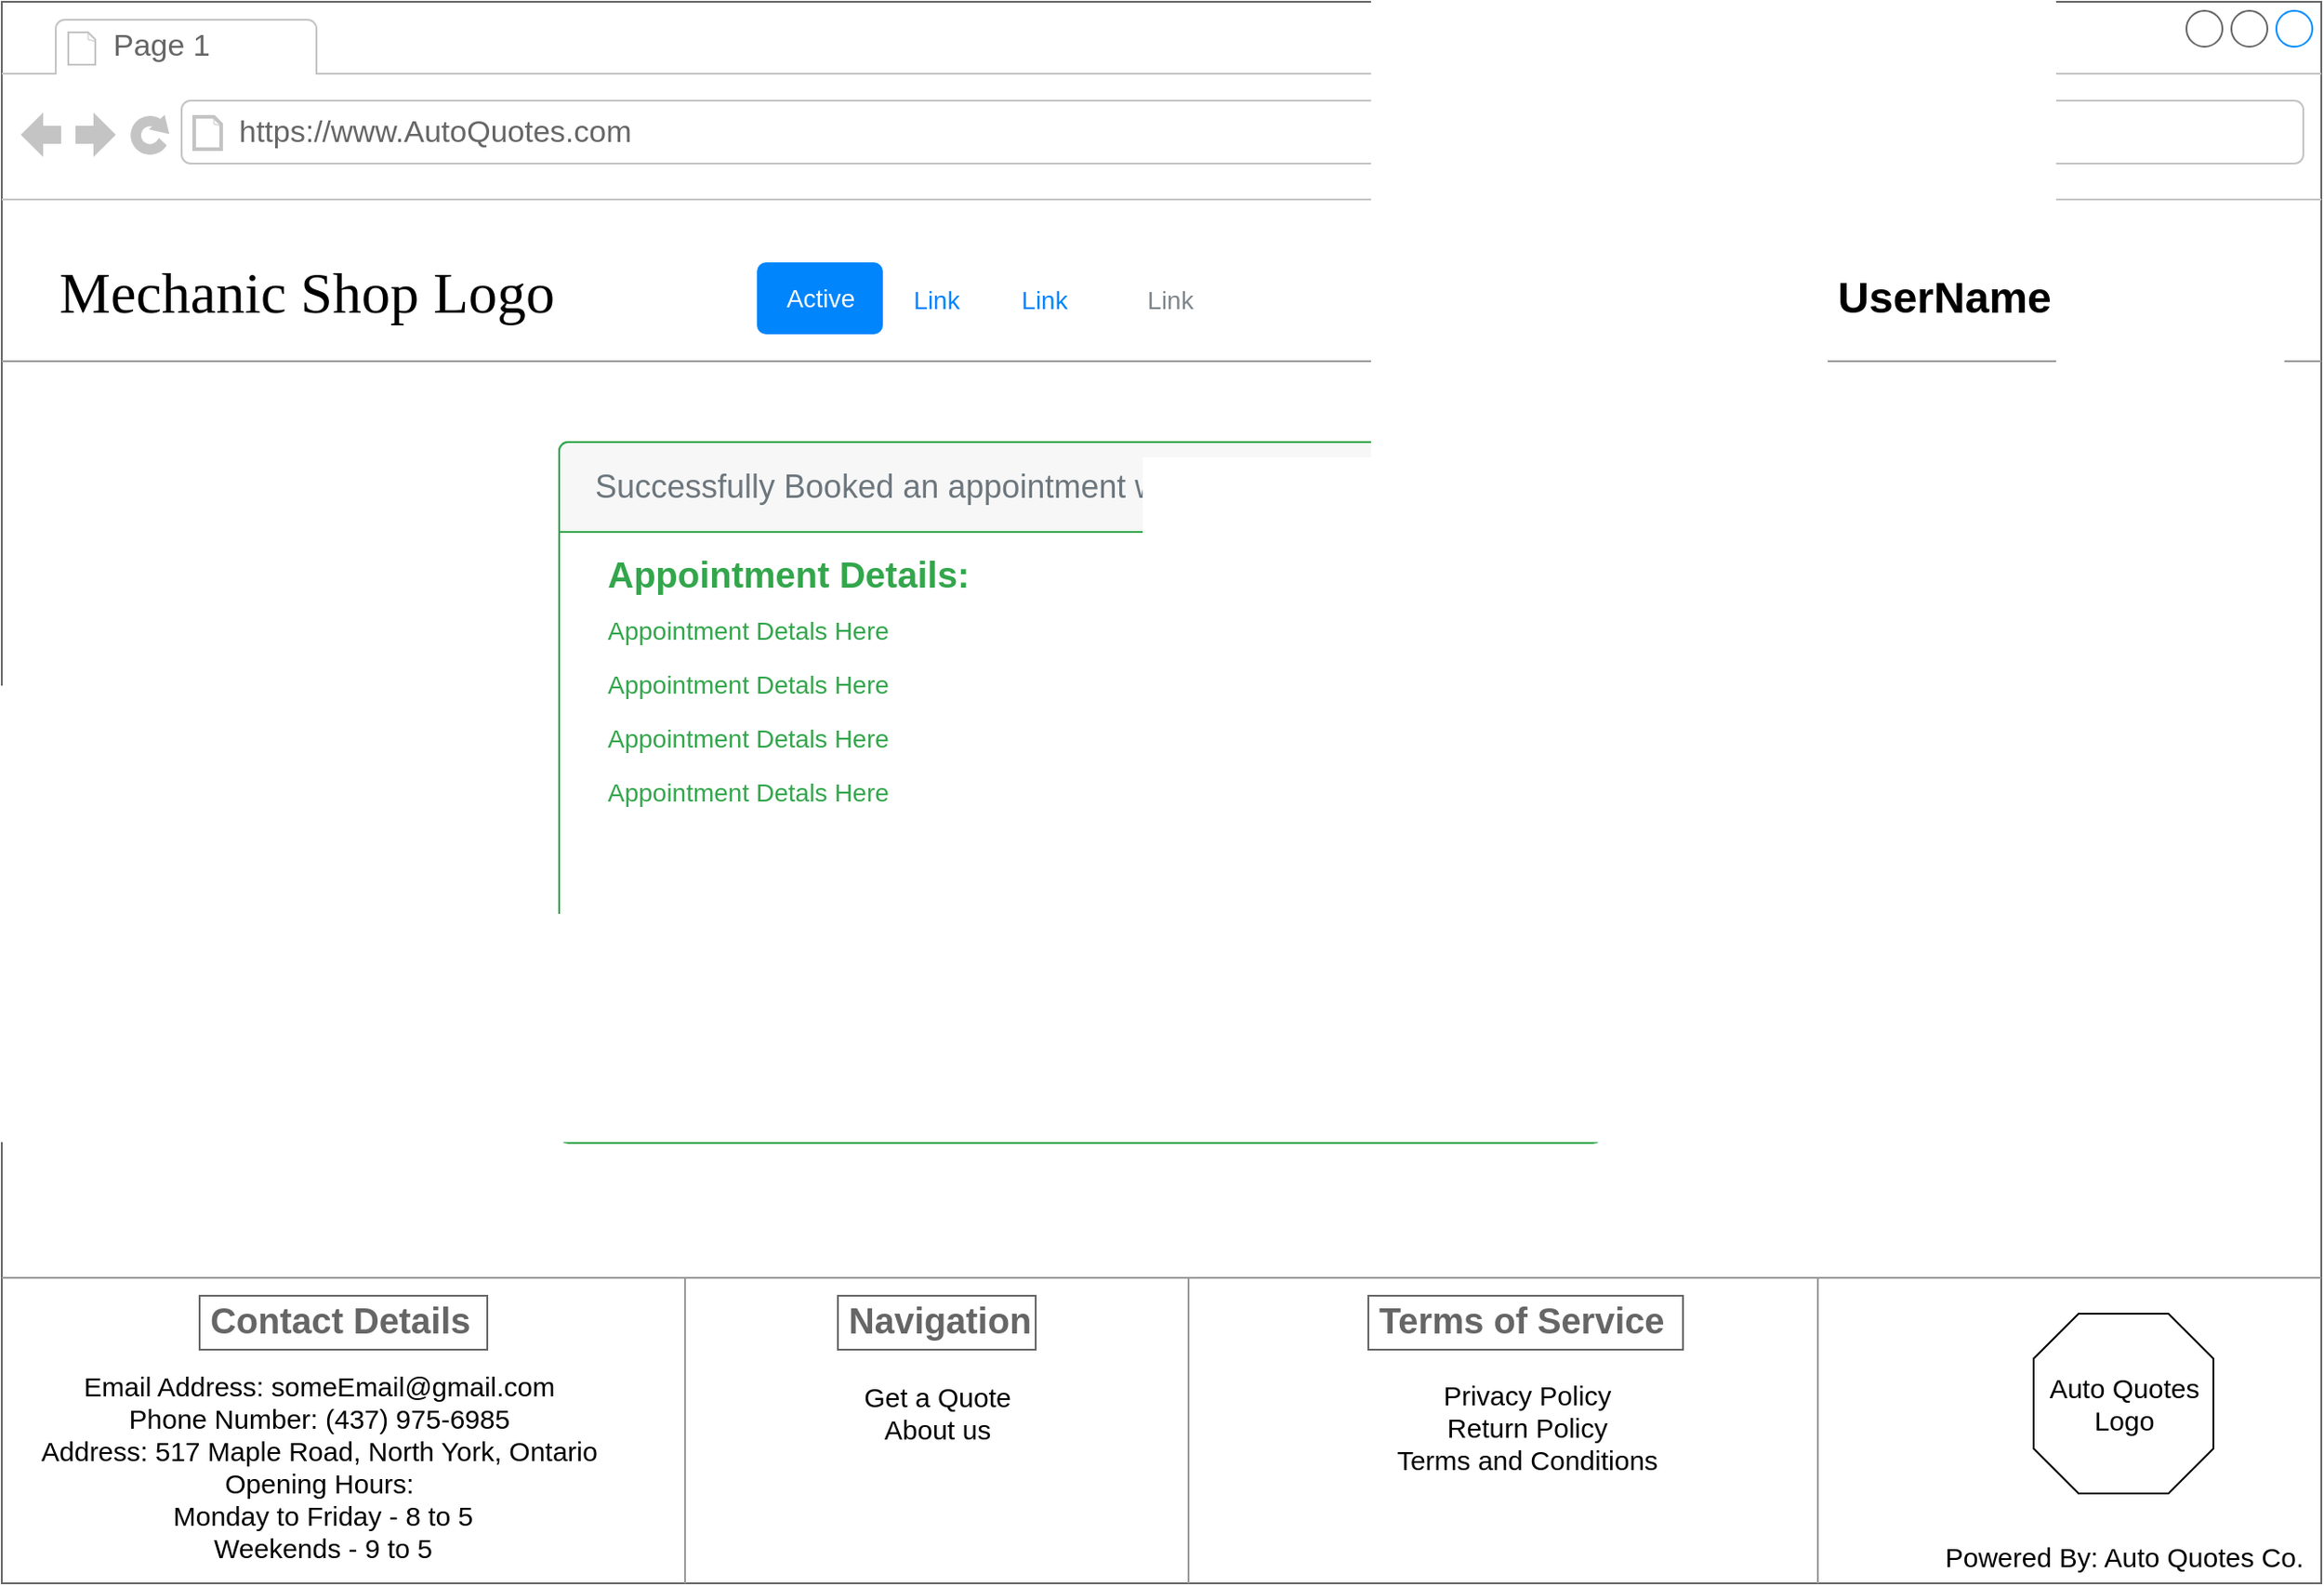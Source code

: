 <mxfile version="20.2.3" type="device"><diagram id="c26S4S3R6Te9rQ9a1CdW" name="Page-1"><mxGraphModel dx="1483" dy="901" grid="1" gridSize="10" guides="1" tooltips="1" connect="1" arrows="1" fold="1" page="1" pageScale="1" pageWidth="850" pageHeight="1100" math="0" shadow="0"><root><mxCell id="0"/><mxCell id="1" parent="0"/><mxCell id="iLP-CSjVd5wv2ioGOQhQ-4" value="" style="strokeWidth=1;shadow=0;dashed=0;align=left;html=1;shape=mxgraph.mockup.containers.browserWindow;rSize=0;strokeColor=#666666;mainText=,;recursiveResize=0;rounded=0;labelBackgroundColor=none;fontFamily=Verdana;fontSize=12" vertex="1" parent="1"><mxGeometry x="30" y="20" width="1290" height="880" as="geometry"/></mxCell><mxCell id="iLP-CSjVd5wv2ioGOQhQ-5" value="Page 1" style="strokeWidth=1;shadow=0;dashed=0;align=center;html=1;shape=mxgraph.mockup.containers.anchor;fontSize=17;fontColor=#666666;align=left;" vertex="1" parent="iLP-CSjVd5wv2ioGOQhQ-4"><mxGeometry x="60" y="12" width="110" height="26" as="geometry"/></mxCell><mxCell id="iLP-CSjVd5wv2ioGOQhQ-6" value="https://www.AutoQuotes.com" style="strokeWidth=1;shadow=0;dashed=0;align=center;html=1;shape=mxgraph.mockup.containers.anchor;rSize=0;fontSize=17;fontColor=#666666;align=left;" vertex="1" parent="iLP-CSjVd5wv2ioGOQhQ-4"><mxGeometry x="130" y="60" width="250" height="26" as="geometry"/></mxCell><mxCell id="iLP-CSjVd5wv2ioGOQhQ-7" value="&lt;font style=&quot;font-size: 32px;&quot;&gt;Mechanic Shop Logo&lt;/font&gt;" style="text;html=1;points=[];align=left;verticalAlign=top;spacingTop=-4;fontSize=30;fontFamily=Verdana" vertex="1" parent="iLP-CSjVd5wv2ioGOQhQ-4"><mxGeometry x="30" y="140" width="340" height="50" as="geometry"/></mxCell><mxCell id="iLP-CSjVd5wv2ioGOQhQ-8" value="" style="verticalLabelPosition=bottom;shadow=0;dashed=0;align=center;html=1;verticalAlign=top;strokeWidth=1;shape=mxgraph.mockup.markup.line;strokeColor=#999999;rounded=0;labelBackgroundColor=none;fillColor=#ffffff;fontFamily=Verdana;fontSize=12;fontColor=#000000;" vertex="1" parent="iLP-CSjVd5wv2ioGOQhQ-4"><mxGeometry y="190" width="1290" height="20" as="geometry"/></mxCell><mxCell id="iLP-CSjVd5wv2ioGOQhQ-9" value="" style="verticalLabelPosition=bottom;shadow=0;dashed=0;align=center;html=1;verticalAlign=top;strokeWidth=1;shape=mxgraph.mockup.markup.line;strokeColor=#999999;rounded=0;labelBackgroundColor=none;fillColor=#ffffff;fontFamily=Verdana;fontSize=12;fontColor=#000000;" vertex="1" parent="iLP-CSjVd5wv2ioGOQhQ-4"><mxGeometry y="700" width="1290" height="20" as="geometry"/></mxCell><mxCell id="iLP-CSjVd5wv2ioGOQhQ-10" value="Active" style="html=1;shadow=0;dashed=0;shape=mxgraph.bootstrap.rrect;rSize=5;fillColor=#0085FC;strokeColor=none;fontSize=14;fontColor=#ffffff;" vertex="1" parent="iLP-CSjVd5wv2ioGOQhQ-4"><mxGeometry x="420" y="145" width="70" height="40" as="geometry"/></mxCell><mxCell id="iLP-CSjVd5wv2ioGOQhQ-11" value="Link" style="fillColor=none;strokeColor=none;fontSize=14;fontColor=#0085FC;" vertex="1" parent="iLP-CSjVd5wv2ioGOQhQ-4"><mxGeometry x="490" y="145" width="60" height="40" as="geometry"/></mxCell><mxCell id="iLP-CSjVd5wv2ioGOQhQ-12" value="Link" style="fillColor=none;strokeColor=none;fontSize=14;fontColor=#0085FC;" vertex="1" parent="iLP-CSjVd5wv2ioGOQhQ-4"><mxGeometry x="550" y="145" width="60" height="40" as="geometry"/></mxCell><mxCell id="iLP-CSjVd5wv2ioGOQhQ-13" value="Link" style="fillColor=none;strokeColor=none;fontSize=14;fontColor=#7D868C;" vertex="1" parent="iLP-CSjVd5wv2ioGOQhQ-4"><mxGeometry x="610" y="145" width="80" height="40" as="geometry"/></mxCell><mxCell id="iLP-CSjVd5wv2ioGOQhQ-14" value="" style="shape=image;html=1;verticalAlign=top;verticalLabelPosition=bottom;labelBackgroundColor=#ffffff;imageAspect=0;aspect=fixed;image=https://cdn3.iconfinder.com/data/icons/essential-rounded/64/Rounded-31-128.png" vertex="1" parent="iLP-CSjVd5wv2ioGOQhQ-4"><mxGeometry x="1160" y="143" width="44" height="44" as="geometry"/></mxCell><mxCell id="iLP-CSjVd5wv2ioGOQhQ-15" value="" style="shape=image;html=1;verticalAlign=top;verticalLabelPosition=bottom;labelBackgroundColor=#ffffff;imageAspect=0;aspect=fixed;image=https://cdn3.iconfinder.com/data/icons/user-interface-169/32/login-128.png" vertex="1" parent="iLP-CSjVd5wv2ioGOQhQ-4"><mxGeometry x="1210" y="142.5" width="45" height="45" as="geometry"/></mxCell><mxCell id="iLP-CSjVd5wv2ioGOQhQ-16" value="UserName" style="text;strokeColor=none;fillColor=none;html=1;fontSize=24;fontStyle=1;verticalAlign=middle;align=center;" vertex="1" parent="iLP-CSjVd5wv2ioGOQhQ-4"><mxGeometry x="1020" y="145" width="120" height="40" as="geometry"/></mxCell><mxCell id="iLP-CSjVd5wv2ioGOQhQ-17" value="&lt;h3&gt;Contact Details&lt;/h3&gt;" style="strokeWidth=1;shadow=0;dashed=0;align=center;html=1;shape=mxgraph.mockup.text.textBox;fontColor=#666666;align=left;fontSize=17;spacingLeft=4;spacingTop=-3;strokeColor=#666666;mainText=" vertex="1" parent="iLP-CSjVd5wv2ioGOQhQ-4"><mxGeometry x="110" y="720" width="160" height="30" as="geometry"/></mxCell><mxCell id="iLP-CSjVd5wv2ioGOQhQ-18" value="&lt;div style=&quot;text-align: center;&quot;&gt;&lt;span style=&quot;font-size: 15px; background-color: initial;&quot;&gt;Email Address: someEmail@gmail.com&lt;/span&gt;&lt;/div&gt;&lt;font style=&quot;font-size: 15px;&quot;&gt;&lt;div style=&quot;text-align: center;&quot;&gt;&lt;span style=&quot;background-color: initial;&quot;&gt;Phone Number: (437) 975-6985&lt;/span&gt;&lt;/div&gt;&lt;div style=&quot;text-align: center;&quot;&gt;&lt;span style=&quot;background-color: initial;&quot;&gt;Address: 517 Maple Road, North York, Ontario&lt;/span&gt;&lt;/div&gt;&lt;div style=&quot;text-align: center;&quot;&gt;&lt;span style=&quot;background-color: initial;&quot;&gt;Opening Hours:&lt;/span&gt;&lt;/div&gt;&lt;span style=&quot;white-space: pre;&quot;&gt;&lt;div style=&quot;text-align: center;&quot;&gt;&lt;span style=&quot;background-color: initial;&quot;&gt; &lt;/span&gt;&lt;span style=&quot;background-color: initial; white-space: normal;&quot;&gt;Monday to Friday - 8 to 5&lt;/span&gt;&lt;/div&gt;&lt;/span&gt;&lt;span style=&quot;white-space: pre;&quot;&gt;&lt;div style=&quot;text-align: center;&quot;&gt;&lt;span style=&quot;background-color: initial;&quot;&gt; &lt;/span&gt;&lt;span style=&quot;background-color: initial; white-space: normal;&quot;&gt;Weekends - 9 to 5&lt;/span&gt;&lt;/div&gt;&lt;/span&gt;&lt;/font&gt;" style="text;spacingTop=-5;whiteSpace=wrap;html=1;align=left;fontSize=12;fontFamily=Helvetica;fillColor=none;strokeColor=none;" vertex="1" parent="iLP-CSjVd5wv2ioGOQhQ-4"><mxGeometry x="20" y="760" width="360" height="100" as="geometry"/></mxCell><mxCell id="iLP-CSjVd5wv2ioGOQhQ-19" value="" style="verticalLabelPosition=bottom;shadow=0;dashed=0;align=center;html=1;verticalAlign=top;strokeWidth=1;shape=mxgraph.mockup.markup.line;strokeColor=#999999;direction=north;fontSize=32;" vertex="1" parent="iLP-CSjVd5wv2ioGOQhQ-4"><mxGeometry x="370" y="710" width="20" height="170" as="geometry"/></mxCell><mxCell id="iLP-CSjVd5wv2ioGOQhQ-20" value="Powered By: Auto Quotes Co." style="text;html=1;align=center;verticalAlign=middle;resizable=0;points=[];autosize=1;strokeColor=none;fillColor=none;fontSize=15;" vertex="1" parent="iLP-CSjVd5wv2ioGOQhQ-4"><mxGeometry x="1070" y="850" width="220" height="30" as="geometry"/></mxCell><mxCell id="iLP-CSjVd5wv2ioGOQhQ-21" value="&lt;h3&gt;Terms of Service&lt;/h3&gt;" style="strokeWidth=1;shadow=0;dashed=0;align=center;html=1;shape=mxgraph.mockup.text.textBox;fontColor=#666666;align=left;fontSize=17;spacingLeft=4;spacingTop=-3;strokeColor=#666666;mainText=" vertex="1" parent="iLP-CSjVd5wv2ioGOQhQ-4"><mxGeometry x="760" y="720" width="175" height="30" as="geometry"/></mxCell><mxCell id="iLP-CSjVd5wv2ioGOQhQ-22" value="Privacy Policy&lt;br&gt;Return Policy&lt;br&gt;Terms and Conditions" style="text;html=1;align=center;verticalAlign=top;resizable=0;points=[];autosize=1;strokeColor=none;fillColor=none;fontSize=15;" vertex="1" parent="iLP-CSjVd5wv2ioGOQhQ-4"><mxGeometry x="762.5" y="760" width="170" height="70" as="geometry"/></mxCell><mxCell id="iLP-CSjVd5wv2ioGOQhQ-23" value="" style="verticalLabelPosition=bottom;verticalAlign=top;html=1;shape=mxgraph.basic.polygon;polyCoords=[[0.25,0],[0.75,0],[1,0.25],[1,0.75],[0.75,1],[0.25,1],[0,0.75],[0,0.25]];polyline=0;fontSize=15;" vertex="1" parent="iLP-CSjVd5wv2ioGOQhQ-4"><mxGeometry x="1130" y="730" width="100" height="100" as="geometry"/></mxCell><mxCell id="iLP-CSjVd5wv2ioGOQhQ-24" value="Auto Quotes&lt;br&gt;Logo" style="text;html=1;align=center;verticalAlign=middle;resizable=0;points=[];autosize=1;strokeColor=none;fillColor=none;fontSize=15;" vertex="1" parent="iLP-CSjVd5wv2ioGOQhQ-4"><mxGeometry x="1125" y="755" width="110" height="50" as="geometry"/></mxCell><mxCell id="iLP-CSjVd5wv2ioGOQhQ-25" value="" style="verticalLabelPosition=bottom;shadow=0;dashed=0;align=center;html=1;verticalAlign=top;strokeWidth=1;shape=mxgraph.mockup.markup.line;strokeColor=#999999;direction=north;fontSize=15;" vertex="1" parent="iLP-CSjVd5wv2ioGOQhQ-4"><mxGeometry x="650" y="710" width="20" height="170" as="geometry"/></mxCell><mxCell id="iLP-CSjVd5wv2ioGOQhQ-26" value="&lt;h3&gt;Navigation&lt;/h3&gt;" style="strokeWidth=1;shadow=0;dashed=0;align=center;html=1;shape=mxgraph.mockup.text.textBox;fontColor=#666666;align=left;fontSize=17;spacingLeft=4;spacingTop=-3;strokeColor=#666666;mainText=" vertex="1" parent="iLP-CSjVd5wv2ioGOQhQ-4"><mxGeometry x="465" y="720" width="110" height="30" as="geometry"/></mxCell><mxCell id="iLP-CSjVd5wv2ioGOQhQ-27" value="" style="verticalLabelPosition=bottom;shadow=0;dashed=0;align=center;html=1;verticalAlign=top;strokeWidth=1;shape=mxgraph.mockup.markup.line;strokeColor=#999999;direction=north;fontSize=15;" vertex="1" parent="iLP-CSjVd5wv2ioGOQhQ-4"><mxGeometry x="1000" y="710" width="20" height="170" as="geometry"/></mxCell><mxCell id="iLP-CSjVd5wv2ioGOQhQ-28" value="Get a Quote&lt;br&gt;About us" style="text;html=1;align=center;verticalAlign=middle;resizable=0;points=[];autosize=1;strokeColor=none;fillColor=none;fontSize=15;" vertex="1" parent="iLP-CSjVd5wv2ioGOQhQ-4"><mxGeometry x="465" y="760" width="110" height="50" as="geometry"/></mxCell><mxCell id="iLP-CSjVd5wv2ioGOQhQ-30" value="" style="html=1;shadow=0;dashed=0;shape=mxgraph.bootstrap.rrect;rSize=5;strokeColor=#33A64C;html=1;whiteSpace=wrap;fillColor=#ffffff;fontColor=#33A64C;verticalAlign=bottom;align=left;spacing=20;spacingBottom=0;fontSize=14;" vertex="1" parent="iLP-CSjVd5wv2ioGOQhQ-4"><mxGeometry x="310" y="245" width="580" height="390" as="geometry"/></mxCell><mxCell id="iLP-CSjVd5wv2ioGOQhQ-31" value="Successfully Booked an appointment with {Shop Name}" style="html=1;shadow=0;dashed=0;shape=mxgraph.bootstrap.topButton;rSize=5;perimeter=none;whiteSpace=wrap;fillColor=#F7F7F7;strokeColor=#33A64C;fontColor=#6C767D;resizeWidth=1;fontSize=18;align=left;spacing=20;" vertex="1" parent="iLP-CSjVd5wv2ioGOQhQ-30"><mxGeometry width="580" height="50" relative="1" as="geometry"/></mxCell><mxCell id="iLP-CSjVd5wv2ioGOQhQ-32" value="&lt;div style=&quot;&quot;&gt;&lt;span style=&quot;background-color: initial; font-size: 20px;&quot;&gt;&lt;font color=&quot;#33a64c&quot;&gt;&lt;b&gt;Appointment Details:&lt;/b&gt;&lt;/font&gt;&lt;/span&gt;&lt;/div&gt;" style="text;html=1;strokeColor=none;fillColor=none;align=left;verticalAlign=middle;whiteSpace=wrap;rounded=0;" vertex="1" parent="iLP-CSjVd5wv2ioGOQhQ-30"><mxGeometry x="25" y="55" width="530" height="35" as="geometry"/></mxCell><mxCell id="iLP-CSjVd5wv2ioGOQhQ-34" value="&lt;br style=&quot;color: rgb(51, 166, 76); font-size: 14px;&quot;&gt;&lt;br style=&quot;color: rgb(51, 166, 76); font-size: 14px;&quot;&gt;&lt;div style=&quot;&quot;&gt;&lt;span style=&quot;color: rgb(51, 166, 76); font-size: 14px; background-color: initial;&quot;&gt;Appointment Detals Here&lt;/span&gt;&lt;/div&gt;" style="text;html=1;strokeColor=none;fillColor=none;align=left;verticalAlign=middle;whiteSpace=wrap;rounded=0;" vertex="1" parent="iLP-CSjVd5wv2ioGOQhQ-30"><mxGeometry x="25" y="35" width="500" height="110" as="geometry"/></mxCell><mxCell id="iLP-CSjVd5wv2ioGOQhQ-35" value="&lt;br style=&quot;color: rgb(51, 166, 76); font-size: 14px;&quot;&gt;&lt;br style=&quot;color: rgb(51, 166, 76); font-size: 14px;&quot;&gt;&lt;div style=&quot;&quot;&gt;&lt;span style=&quot;color: rgb(51, 166, 76); font-size: 14px; background-color: initial;&quot;&gt;Appointment Detals Here&lt;/span&gt;&lt;/div&gt;" style="text;html=1;strokeColor=none;fillColor=none;align=left;verticalAlign=middle;whiteSpace=wrap;rounded=0;" vertex="1" parent="iLP-CSjVd5wv2ioGOQhQ-30"><mxGeometry x="25" y="65" width="500" height="110" as="geometry"/></mxCell><mxCell id="iLP-CSjVd5wv2ioGOQhQ-36" value="&lt;br style=&quot;color: rgb(51, 166, 76); font-size: 14px;&quot;&gt;&lt;br style=&quot;color: rgb(51, 166, 76); font-size: 14px;&quot;&gt;&lt;div style=&quot;&quot;&gt;&lt;span style=&quot;color: rgb(51, 166, 76); font-size: 14px; background-color: initial;&quot;&gt;Appointment Detals Here&lt;/span&gt;&lt;/div&gt;" style="text;html=1;strokeColor=none;fillColor=none;align=left;verticalAlign=middle;whiteSpace=wrap;rounded=0;" vertex="1" parent="iLP-CSjVd5wv2ioGOQhQ-30"><mxGeometry x="25" y="95" width="500" height="110" as="geometry"/></mxCell><mxCell id="iLP-CSjVd5wv2ioGOQhQ-37" value="&lt;br style=&quot;color: rgb(51, 166, 76); font-size: 14px;&quot;&gt;&lt;br style=&quot;color: rgb(51, 166, 76); font-size: 14px;&quot;&gt;&lt;div style=&quot;&quot;&gt;&lt;span style=&quot;color: rgb(51, 166, 76); font-size: 14px; background-color: initial;&quot;&gt;Appointment Detals Here&lt;/span&gt;&lt;/div&gt;" style="text;html=1;strokeColor=none;fillColor=none;align=left;verticalAlign=middle;whiteSpace=wrap;rounded=0;" vertex="1" parent="iLP-CSjVd5wv2ioGOQhQ-30"><mxGeometry x="25" y="125" width="500" height="110" as="geometry"/></mxCell></root></mxGraphModel></diagram></mxfile>